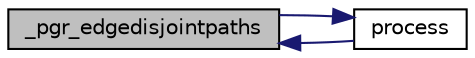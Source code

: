 digraph "_pgr_edgedisjointpaths"
{
  edge [fontname="Helvetica",fontsize="10",labelfontname="Helvetica",labelfontsize="10"];
  node [fontname="Helvetica",fontsize="10",shape=record];
  rankdir="LR";
  Node48 [label="_pgr_edgedisjointpaths",height=0.2,width=0.4,color="black", fillcolor="grey75", style="filled", fontcolor="black"];
  Node48 -> Node49 [dir="back",color="midnightblue",fontsize="10",style="solid",fontname="Helvetica"];
  Node49 [label="process",height=0.2,width=0.4,color="black", fillcolor="white", style="filled",URL="$edge__disjoint__paths_8c.html#ac45e7a7df61c99383b9519fefee40c41"];
  Node49 -> Node48 [dir="back",color="midnightblue",fontsize="10",style="solid",fontname="Helvetica"];
}
